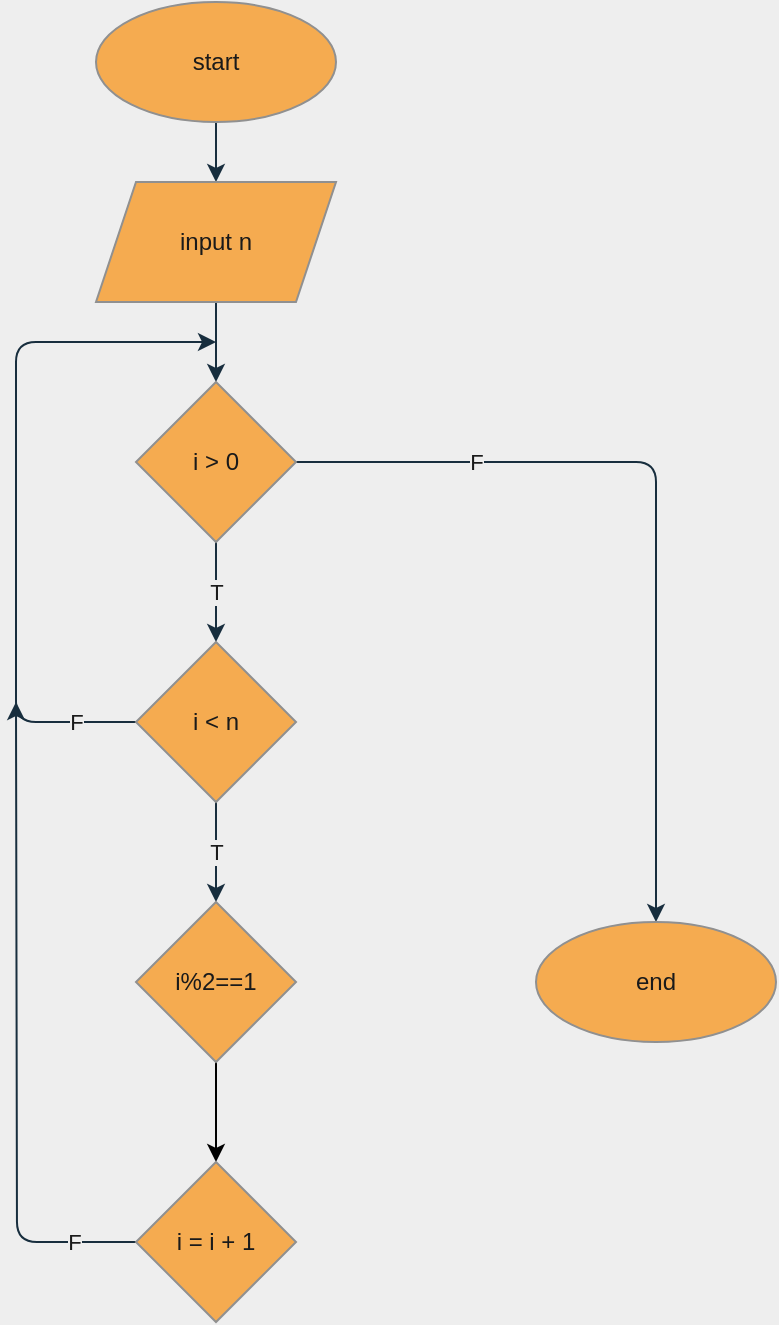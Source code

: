 <mxfile version="18.0.7" type="device"><diagram id="W7_kx3NFN40gOVMUmSFA" name="Trang-1"><mxGraphModel dx="1054" dy="561" grid="1" gridSize="10" guides="1" tooltips="1" connect="1" arrows="1" fold="1" page="1" pageScale="1" pageWidth="850" pageHeight="1100" background="#EEEEEE" math="0" shadow="0"><root><mxCell id="0"/><mxCell id="1" parent="0"/><mxCell id="VdD90MzELcOrAoORiOgA-3" value="" style="edgeStyle=orthogonalEdgeStyle;orthogonalLoop=1;jettySize=auto;html=1;labelBackgroundColor=#EEEEEE;strokeColor=#182E3E;fontColor=#1A1A1A;" parent="1" source="VdD90MzELcOrAoORiOgA-1" target="VdD90MzELcOrAoORiOgA-2" edge="1"><mxGeometry relative="1" as="geometry"/></mxCell><mxCell id="VdD90MzELcOrAoORiOgA-1" value="start" style="ellipse;whiteSpace=wrap;html=1;fillColor=#F5AB50;strokeColor=#909090;fontColor=#1A1A1A;" parent="1" vertex="1"><mxGeometry x="320" width="120" height="60" as="geometry"/></mxCell><mxCell id="VdD90MzELcOrAoORiOgA-5" value="" style="edgeStyle=orthogonalEdgeStyle;orthogonalLoop=1;jettySize=auto;html=1;labelBackgroundColor=#EEEEEE;strokeColor=#182E3E;fontColor=#1A1A1A;" parent="1" source="VdD90MzELcOrAoORiOgA-2" edge="1"><mxGeometry relative="1" as="geometry"><mxPoint x="380" y="190" as="targetPoint"/></mxGeometry></mxCell><mxCell id="VdD90MzELcOrAoORiOgA-2" value="input n" style="shape=parallelogram;perimeter=parallelogramPerimeter;whiteSpace=wrap;html=1;fixedSize=1;fillColor=#F5AB50;strokeColor=#909090;fontColor=#1A1A1A;" parent="1" vertex="1"><mxGeometry x="320" y="90" width="120" height="60" as="geometry"/></mxCell><mxCell id="fQcpGg-5pXvR84Row2Z5-4" value="F" style="edgeStyle=orthogonalEdgeStyle;orthogonalLoop=1;jettySize=auto;html=1;entryX=0.5;entryY=0;entryDx=0;entryDy=0;labelBackgroundColor=#EEEEEE;strokeColor=#182E3E;fontColor=#1A1A1A;" parent="1" source="fQcpGg-5pXvR84Row2Z5-1" edge="1"><mxGeometry x="-0.561" relative="1" as="geometry"><mxPoint x="600" y="460" as="targetPoint"/><Array as="points"><mxPoint x="600" y="230"/></Array><mxPoint as="offset"/></mxGeometry></mxCell><mxCell id="fQcpGg-5pXvR84Row2Z5-7" value="T" style="edgeStyle=orthogonalEdgeStyle;orthogonalLoop=1;jettySize=auto;html=1;labelBackgroundColor=#EEEEEE;strokeColor=#182E3E;fontColor=#1A1A1A;" parent="1" source="fQcpGg-5pXvR84Row2Z5-1" target="fQcpGg-5pXvR84Row2Z5-3" edge="1"><mxGeometry relative="1" as="geometry"/></mxCell><mxCell id="fQcpGg-5pXvR84Row2Z5-1" value="i &amp;gt; 0" style="rhombus;whiteSpace=wrap;html=1;fillColor=#F5AB50;strokeColor=#909090;fontColor=#1A1A1A;" parent="1" vertex="1"><mxGeometry x="340" y="190" width="80" height="80" as="geometry"/></mxCell><mxCell id="fQcpGg-5pXvR84Row2Z5-10" value="T" style="edgeStyle=none;orthogonalLoop=1;jettySize=auto;html=1;labelBackgroundColor=#EEEEEE;strokeColor=#182E3E;fontColor=#1A1A1A;" parent="1" source="fQcpGg-5pXvR84Row2Z5-3" target="fQcpGg-5pXvR84Row2Z5-9" edge="1"><mxGeometry relative="1" as="geometry"/></mxCell><mxCell id="fQcpGg-5pXvR84Row2Z5-16" value="F" style="edgeStyle=orthogonalEdgeStyle;orthogonalLoop=1;jettySize=auto;html=1;labelBackgroundColor=#EEEEEE;strokeColor=#182E3E;fontColor=#1A1A1A;" parent="1" source="fQcpGg-5pXvR84Row2Z5-3" edge="1"><mxGeometry x="-0.829" relative="1" as="geometry"><mxPoint x="380" y="170" as="targetPoint"/><Array as="points"><mxPoint x="280" y="360"/><mxPoint x="280" y="170"/></Array><mxPoint as="offset"/></mxGeometry></mxCell><mxCell id="fQcpGg-5pXvR84Row2Z5-3" value="i &amp;lt; n" style="rhombus;whiteSpace=wrap;html=1;fillColor=#F5AB50;strokeColor=#909090;fontColor=#1A1A1A;" parent="1" vertex="1"><mxGeometry x="340" y="320" width="80" height="80" as="geometry"/></mxCell><mxCell id="NrQQ0H2hITaOFjgcDF3W-1" value="" style="edgeStyle=orthogonalEdgeStyle;rounded=0;orthogonalLoop=1;jettySize=auto;html=1;" parent="1" source="fQcpGg-5pXvR84Row2Z5-9" target="fQcpGg-5pXvR84Row2Z5-13" edge="1"><mxGeometry relative="1" as="geometry"/></mxCell><mxCell id="fQcpGg-5pXvR84Row2Z5-9" value="i%2==1" style="rhombus;whiteSpace=wrap;html=1;fillColor=#F5AB50;strokeColor=#909090;fontColor=#1A1A1A;" parent="1" vertex="1"><mxGeometry x="340" y="450" width="80" height="80" as="geometry"/></mxCell><mxCell id="fQcpGg-5pXvR84Row2Z5-15" value="F" style="edgeStyle=orthogonalEdgeStyle;orthogonalLoop=1;jettySize=auto;html=1;labelBackgroundColor=#EEEEEE;strokeColor=#182E3E;fontColor=#1A1A1A;" parent="1" source="fQcpGg-5pXvR84Row2Z5-13" edge="1"><mxGeometry x="-0.812" relative="1" as="geometry"><mxPoint x="280" y="350" as="targetPoint"/><mxPoint as="offset"/></mxGeometry></mxCell><mxCell id="fQcpGg-5pXvR84Row2Z5-13" value="i = i + 1" style="rhombus;whiteSpace=wrap;html=1;fillColor=#F5AB50;strokeColor=#909090;fontColor=#1A1A1A;" parent="1" vertex="1"><mxGeometry x="340" y="580" width="80" height="80" as="geometry"/></mxCell><mxCell id="fQcpGg-5pXvR84Row2Z5-17" value="end" style="ellipse;whiteSpace=wrap;html=1;fillColor=#F5AB50;strokeColor=#909090;fontColor=#1A1A1A;" parent="1" vertex="1"><mxGeometry x="540" y="460" width="120" height="60" as="geometry"/></mxCell></root></mxGraphModel></diagram></mxfile>